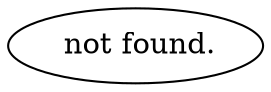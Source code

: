 digraph G {
 center=1;
 rankdir=LR;
 ratio=compress;
 size="20, 20";
 edge [arrowtail=normal, arrowhead=none];
 "" [ label=" not found."];
}
